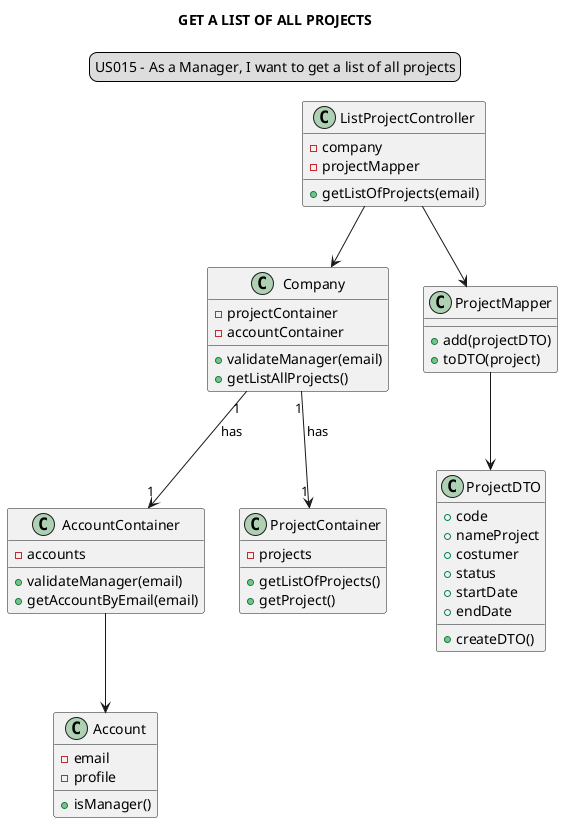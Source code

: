 @startuml

skinparam sequenceMessageAlign center
title GET A LIST OF ALL PROJECTS
legend top
US015 - As a Manager, I want to get a list of all projects
end legend

class "ListProjectController" {
-company
-projectMapper
+getListOfProjects(email)
}

class "Company"{
-projectContainer
-accountContainer
+validateManager(email)
+getListAllProjects()
}

class "AccountContainer"{
-accounts
+validateManager(email)
+getAccountByEmail(email)
}

class "Account"{
-email
-profile
+isManager()
}

class "ProjectContainer"{
-projects
+getListOfProjects()
+getProject()
}

class "ProjectMapper"{
+add(projectDTO)
+toDTO(project)
}

class "ProjectDTO" {
+code
+nameProject
+costumer
+status
+startDate
+endDate
+createDTO()
}

"ListProjectController" --> "Company"
"ListProjectController" --> "ProjectMapper"
"Company" "1"-->"1" "ProjectContainer": has
"Company" "1"-->"1" "AccountContainer": has
"AccountContainer" --> "Account"
"ProjectMapper" --> "ProjectDTO"
@enduml